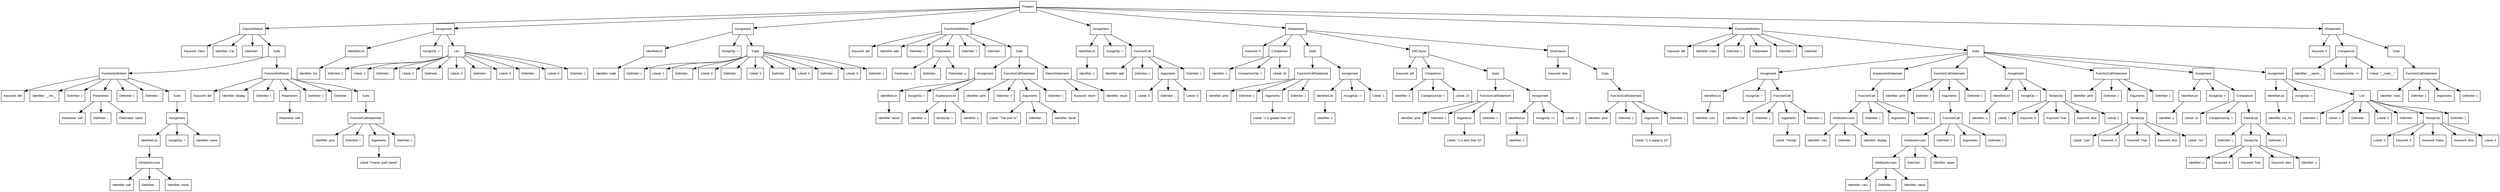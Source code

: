 digraph ParseTree {
  node [shape=box, fontname="Arial", fontsize=10];
  node0 [label="Program"];
  node1 [label="ClassDefinition"];
  node2 [label="Keyword: class"];
  node1 -> node2;
  node3 [label="Identifier: Car"];
  node1 -> node3;
  node4 [label="Delimiter: :"];
  node1 -> node4;
  node5 [label="Suite"];
  node6 [label="FunctionDefinition"];
  node7 [label="Keyword: def"];
  node6 -> node7;
  node8 [label="Identifier: __init__"];
  node6 -> node8;
  node9 [label="Delimiter: ("];
  node6 -> node9;
  node10 [label="Parameters"];
  node11 [label="Parameter: self"];
  node10 -> node11;
  node12 [label="Delimiter: ,"];
  node10 -> node12;
  node13 [label="Parameter: name"];
  node10 -> node13;
  node6 -> node10;
  node14 [label="Delimiter: )"];
  node6 -> node14;
  node15 [label="Delimiter: :"];
  node6 -> node15;
  node16 [label="Suite"];
  node17 [label="Assignment"];
  node18 [label="IdentifierList"];
  node19 [label="AttributeAccess"];
  node20 [label="Identifier: self"];
  node19 -> node20;
  node21 [label="Delimiter: ."];
  node19 -> node21;
  node22 [label="Identifier: name"];
  node19 -> node22;
  node18 -> node19;
  node17 -> node18;
  node23 [label="AssignOp: ="];
  node17 -> node23;
  node24 [label="Identifier: name"];
  node17 -> node24;
  node16 -> node17;
  node6 -> node16;
  node5 -> node6;
  node25 [label="FunctionDefinition"];
  node26 [label="Keyword: def"];
  node25 -> node26;
  node27 [label="Identifier: display"];
  node25 -> node27;
  node28 [label="Delimiter: ("];
  node25 -> node28;
  node29 [label="Parameters"];
  node30 [label="Parameter: self"];
  node29 -> node30;
  node25 -> node29;
  node31 [label="Delimiter: )"];
  node25 -> node31;
  node32 [label="Delimiter: :"];
  node25 -> node32;
  node33 [label="Suite"];
  node34 [label="FunctionCallStatement"];
  node35 [label="Identifier: print"];
  node34 -> node35;
  node36 [label="Delimiter: ("];
  node34 -> node36;
  node37 [label="Arguments"];
  node38 [label="Literal: f\"name: {self.name}\""];
  node37 -> node38;
  node34 -> node37;
  node39 [label="Delimiter: )"];
  node34 -> node39;
  node33 -> node34;
  node25 -> node33;
  node5 -> node25;
  node1 -> node5;
  node0 -> node1;
  node40 [label="Assignment"];
  node41 [label="IdentifierList"];
  node42 [label="Identifier: list"];
  node41 -> node42;
  node40 -> node41;
  node43 [label="AssignOp: ="];
  node40 -> node43;
  node44 [label="List"];
  node45 [label="Delimiter: ["];
  node44 -> node45;
  node46 [label="Literal: 1"];
  node44 -> node46;
  node47 [label="Delimiter: ,"];
  node44 -> node47;
  node48 [label="Literal: 2"];
  node44 -> node48;
  node49 [label="Delimiter: ,"];
  node44 -> node49;
  node50 [label="Literal: 3"];
  node44 -> node50;
  node51 [label="Delimiter: ,"];
  node44 -> node51;
  node52 [label="Literal: 4"];
  node44 -> node52;
  node53 [label="Delimiter: ,"];
  node44 -> node53;
  node54 [label="Literal: 5"];
  node44 -> node54;
  node55 [label="Delimiter: ]"];
  node44 -> node55;
  node40 -> node44;
  node0 -> node40;
  node56 [label="Assignment"];
  node57 [label="IdentifierList"];
  node58 [label="Identifier: tuple"];
  node57 -> node58;
  node56 -> node57;
  node59 [label="AssignOp: ="];
  node56 -> node59;
  node60 [label="Tuple"];
  node61 [label="Delimiter: ("];
  node60 -> node61;
  node62 [label="Literal: 1"];
  node60 -> node62;
  node63 [label="Delimiter: ,"];
  node60 -> node63;
  node64 [label="Literal: 2"];
  node60 -> node64;
  node65 [label="Delimiter: ,"];
  node60 -> node65;
  node66 [label="Literal: 3"];
  node60 -> node66;
  node67 [label="Delimiter: ,"];
  node60 -> node67;
  node68 [label="Literal: 4"];
  node60 -> node68;
  node69 [label="Delimiter: ,"];
  node60 -> node69;
  node70 [label="Literal: 5"];
  node60 -> node70;
  node71 [label="Delimiter: )"];
  node60 -> node71;
  node56 -> node60;
  node0 -> node56;
  node72 [label="FunctionDefinition"];
  node73 [label="Keyword: def"];
  node72 -> node73;
  node74 [label="Identifier: add"];
  node72 -> node74;
  node75 [label="Delimiter: ("];
  node72 -> node75;
  node76 [label="Parameters"];
  node77 [label="Parameter: x"];
  node76 -> node77;
  node78 [label="Delimiter: ,"];
  node76 -> node78;
  node79 [label="Parameter: y"];
  node76 -> node79;
  node72 -> node76;
  node80 [label="Delimiter: )"];
  node72 -> node80;
  node81 [label="Delimiter: :"];
  node72 -> node81;
  node82 [label="Suite"];
  node83 [label="Assignment"];
  node84 [label="IdentifierList"];
  node85 [label="Identifier: result"];
  node84 -> node85;
  node83 -> node84;
  node86 [label="AssignOp: ="];
  node83 -> node86;
  node87 [label="ExpressionList"];
  node88 [label="Identifier: x"];
  node87 -> node88;
  node89 [label="BinaryOp: +"];
  node87 -> node89;
  node90 [label="Identifier: y"];
  node87 -> node90;
  node83 -> node87;
  node82 -> node83;
  node91 [label="FunctionCallStatement"];
  node92 [label="Identifier: print"];
  node91 -> node92;
  node93 [label="Delimiter: ("];
  node91 -> node93;
  node94 [label="Arguments"];
  node95 [label="Literal: \"The sum is:\""];
  node94 -> node95;
  node96 [label="Delimiter: ,"];
  node94 -> node96;
  node97 [label="Identifier: result"];
  node94 -> node97;
  node91 -> node94;
  node98 [label="Delimiter: )"];
  node91 -> node98;
  node82 -> node91;
  node99 [label="ReturnStatement"];
  node100 [label="Keyword: return"];
  node99 -> node100;
  node101 [label="Identifier: result"];
  node99 -> node101;
  node82 -> node99;
  node72 -> node82;
  node0 -> node72;
  node102 [label="Assignment"];
  node103 [label="IdentifierList"];
  node104 [label="Identifier: z"];
  node103 -> node104;
  node102 -> node103;
  node105 [label="AssignOp: ="];
  node102 -> node105;
  node106 [label="FunctionCall"];
  node107 [label="Identifier: add"];
  node106 -> node107;
  node108 [label="Delimiter: ("];
  node106 -> node108;
  node109 [label="Arguments"];
  node110 [label="Literal: 5"];
  node109 -> node110;
  node111 [label="Delimiter: ,"];
  node109 -> node111;
  node112 [label="Literal: 3"];
  node109 -> node112;
  node106 -> node109;
  node113 [label="Delimiter: )"];
  node106 -> node113;
  node102 -> node106;
  node0 -> node102;
  node114 [label="IfStatement"];
  node115 [label="Keyword: if"];
  node114 -> node115;
  node116 [label="Comparison"];
  node117 [label="Identifier: z"];
  node116 -> node117;
  node118 [label="ComparisonOp: >"];
  node116 -> node118;
  node119 [label="Literal: 10"];
  node116 -> node119;
  node114 -> node116;
  node120 [label="Suite"];
  node121 [label="FunctionCallStatement"];
  node122 [label="Identifier: print"];
  node121 -> node122;
  node123 [label="Delimiter: ("];
  node121 -> node123;
  node124 [label="Arguments"];
  node125 [label="Literal: \"z is greater than 10\""];
  node124 -> node125;
  node121 -> node124;
  node126 [label="Delimiter: )"];
  node121 -> node126;
  node120 -> node121;
  node127 [label="Assignment"];
  node128 [label="IdentifierList"];
  node129 [label="Identifier: z"];
  node128 -> node129;
  node127 -> node128;
  node130 [label="AssignOp: -="];
  node127 -> node130;
  node131 [label="Literal: 1"];
  node127 -> node131;
  node120 -> node127;
  node114 -> node120;
  node132 [label="ElifClause"];
  node133 [label="Keyword: elif"];
  node132 -> node133;
  node134 [label="Comparison"];
  node135 [label="Identifier: z"];
  node134 -> node135;
  node136 [label="ComparisonOp: <"];
  node134 -> node136;
  node137 [label="Literal: 10"];
  node134 -> node137;
  node132 -> node134;
  node138 [label="Suite"];
  node139 [label="FunctionCallStatement"];
  node140 [label="Identifier: print"];
  node139 -> node140;
  node141 [label="Delimiter: ("];
  node139 -> node141;
  node142 [label="Arguments"];
  node143 [label="Literal: \"z is less than 10\""];
  node142 -> node143;
  node139 -> node142;
  node144 [label="Delimiter: )"];
  node139 -> node144;
  node138 -> node139;
  node145 [label="Assignment"];
  node146 [label="IdentifierList"];
  node147 [label="Identifier: z"];
  node146 -> node147;
  node145 -> node146;
  node148 [label="AssignOp: +="];
  node145 -> node148;
  node149 [label="Literal: 1"];
  node145 -> node149;
  node138 -> node145;
  node132 -> node138;
  node114 -> node132;
  node150 [label="ElseClause"];
  node151 [label="Keyword: else"];
  node150 -> node151;
  node152 [label="Suite"];
  node153 [label="FunctionCallStatement"];
  node154 [label="Identifier: print"];
  node153 -> node154;
  node155 [label="Delimiter: ("];
  node153 -> node155;
  node156 [label="Arguments"];
  node157 [label="Literal: \"z is equal to 10\""];
  node156 -> node157;
  node153 -> node156;
  node158 [label="Delimiter: )"];
  node153 -> node158;
  node152 -> node153;
  node150 -> node152;
  node114 -> node150;
  node0 -> node114;
  node159 [label="FunctionDefinition"];
  node160 [label="Keyword: def"];
  node159 -> node160;
  node161 [label="Identifier: main"];
  node159 -> node161;
  node162 [label="Delimiter: ("];
  node159 -> node162;
  node163 [label="Parameters"];
  node159 -> node163;
  node164 [label="Delimiter: )"];
  node159 -> node164;
  node165 [label="Delimiter: :"];
  node159 -> node165;
  node166 [label="Suite"];
  node167 [label="Assignment"];
  node168 [label="IdentifierList"];
  node169 [label="Identifier: car1"];
  node168 -> node169;
  node167 -> node168;
  node170 [label="AssignOp: ="];
  node167 -> node170;
  node171 [label="FunctionCall"];
  node172 [label="Identifier: Car"];
  node171 -> node172;
  node173 [label="Delimiter: ("];
  node171 -> node173;
  node174 [label="Arguments"];
  node175 [label="Literal: \"Honda\""];
  node174 -> node175;
  node171 -> node174;
  node176 [label="Delimiter: )"];
  node171 -> node176;
  node167 -> node171;
  node166 -> node167;
  node177 [label="ExpressionStatement"];
  node178 [label="FunctionCall"];
  node179 [label="AttributeAccess"];
  node180 [label="Identifier: car1"];
  node179 -> node180;
  node181 [label="Delimiter: ."];
  node179 -> node181;
  node182 [label="Identifier: display"];
  node179 -> node182;
  node178 -> node179;
  node183 [label="Delimiter: ("];
  node178 -> node183;
  node184 [label="Arguments"];
  node178 -> node184;
  node185 [label="Delimiter: )"];
  node178 -> node185;
  node177 -> node178;
  node166 -> node177;
  node186 [label="FunctionCallStatement"];
  node187 [label="Identifier: print"];
  node186 -> node187;
  node188 [label="Delimiter: ("];
  node186 -> node188;
  node189 [label="Arguments"];
  node190 [label="FunctionCall"];
  node191 [label="AttributeAccess"];
  node192 [label="AttributeAccess"];
  node193 [label="Identifier: car1"];
  node192 -> node193;
  node194 [label="Delimiter: ."];
  node192 -> node194;
  node195 [label="Identifier: name"];
  node192 -> node195;
  node191 -> node192;
  node196 [label="Delimiter: ."];
  node191 -> node196;
  node197 [label="Identifier: upper"];
  node191 -> node197;
  node190 -> node191;
  node198 [label="Delimiter: ("];
  node190 -> node198;
  node199 [label="Arguments"];
  node190 -> node199;
  node200 [label="Delimiter: )"];
  node190 -> node200;
  node189 -> node190;
  node186 -> node189;
  node201 [label="Delimiter: )"];
  node186 -> node201;
  node166 -> node186;
  node202 [label="Assignment"];
  node203 [label="IdentifierList"];
  node204 [label="Identifier: x"];
  node203 -> node204;
  node202 -> node203;
  node205 [label="AssignOp: ="];
  node202 -> node205;
  node206 [label="TernaryOp"];
  node207 [label="Literal: 1"];
  node206 -> node207;
  node208 [label="Keyword: if"];
  node206 -> node208;
  node209 [label="Keyword: True"];
  node206 -> node209;
  node210 [label="Keyword: else"];
  node206 -> node210;
  node211 [label="Literal: 2"];
  node206 -> node211;
  node202 -> node206;
  node166 -> node202;
  node212 [label="FunctionCallStatement"];
  node213 [label="Identifier: print"];
  node212 -> node213;
  node214 [label="Delimiter: ("];
  node212 -> node214;
  node215 [label="Arguments"];
  node216 [label="TernaryOp"];
  node217 [label="Literal: \"yes\""];
  node216 -> node217;
  node218 [label="Keyword: if"];
  node216 -> node218;
  node219 [label="Keyword: True"];
  node216 -> node219;
  node220 [label="Keyword: else"];
  node216 -> node220;
  node221 [label="Literal: \"no\""];
  node216 -> node221;
  node215 -> node216;
  node212 -> node215;
  node222 [label="Delimiter: )"];
  node212 -> node222;
  node166 -> node212;
  node223 [label="Assignment"];
  node224 [label="IdentifierList"];
  node225 [label="Identifier: y"];
  node224 -> node225;
  node223 -> node224;
  node226 [label="AssignOp: ="];
  node223 -> node226;
  node227 [label="Comparison"];
  node228 [label="Literal: 10"];
  node227 -> node228;
  node229 [label="ComparisonOp: <"];
  node227 -> node229;
  node230 [label="ParenExpr"];
  node231 [label="Delimiter: ("];
  node230 -> node231;
  node232 [label="TernaryOp"];
  node233 [label="Identifier: x"];
  node232 -> node233;
  node234 [label="Keyword: if"];
  node232 -> node234;
  node235 [label="Keyword: True"];
  node232 -> node235;
  node236 [label="Keyword: else"];
  node232 -> node236;
  node237 [label="Identifier: y"];
  node232 -> node237;
  node230 -> node232;
  node238 [label="Delimiter: )"];
  node230 -> node238;
  node227 -> node230;
  node223 -> node227;
  node166 -> node223;
  node239 [label="Assignment"];
  node240 [label="IdentifierList"];
  node241 [label="Identifier: my_list"];
  node240 -> node241;
  node239 -> node240;
  node242 [label="AssignOp: ="];
  node239 -> node242;
  node243 [label="List"];
  node244 [label="Delimiter: ["];
  node243 -> node244;
  node245 [label="Literal: 1"];
  node243 -> node245;
  node246 [label="Delimiter: ,"];
  node243 -> node246;
  node247 [label="Literal: 2"];
  node243 -> node247;
  node248 [label="Delimiter: ,"];
  node243 -> node248;
  node249 [label="TernaryOp"];
  node250 [label="Literal: 3"];
  node249 -> node250;
  node251 [label="Keyword: if"];
  node249 -> node251;
  node252 [label="Keyword: False"];
  node249 -> node252;
  node253 [label="Keyword: else"];
  node249 -> node253;
  node254 [label="Literal: 4"];
  node249 -> node254;
  node243 -> node249;
  node255 [label="Delimiter: ]"];
  node243 -> node255;
  node239 -> node243;
  node166 -> node239;
  node159 -> node166;
  node0 -> node159;
  node256 [label="IfStatement"];
  node257 [label="Keyword: if"];
  node256 -> node257;
  node258 [label="Comparison"];
  node259 [label="Identifier: __name__"];
  node258 -> node259;
  node260 [label="ComparisonOp: =="];
  node258 -> node260;
  node261 [label="Literal: \"__main__\""];
  node258 -> node261;
  node256 -> node258;
  node262 [label="Suite"];
  node263 [label="FunctionCallStatement"];
  node264 [label="Identifier: main"];
  node263 -> node264;
  node265 [label="Delimiter: ("];
  node263 -> node265;
  node266 [label="Arguments"];
  node263 -> node266;
  node267 [label="Delimiter: )"];
  node263 -> node267;
  node262 -> node263;
  node256 -> node262;
  node0 -> node256;
}
